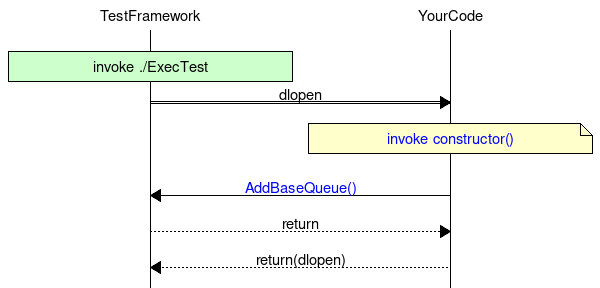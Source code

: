# Mscgen
msc {
  A[label="TestFramework"], B[label="YourCode"];

  |||;
  A box A [label="invoke ./ExecTest", textbgcolor="#ccffcc"];
  A:>B [label="dlopen"];

  B note B [label="invoke constructor()", textbgcolor="#ffffcc", url="@ref TestSample::TestSample"];
  |||;
  A<=B [label="AddBaseQueue()", url="@ref test::TestBase::AddBaseQueue"];
  A>>B [label="return"];

  A<<B [label="return(dlopen)"];
}

